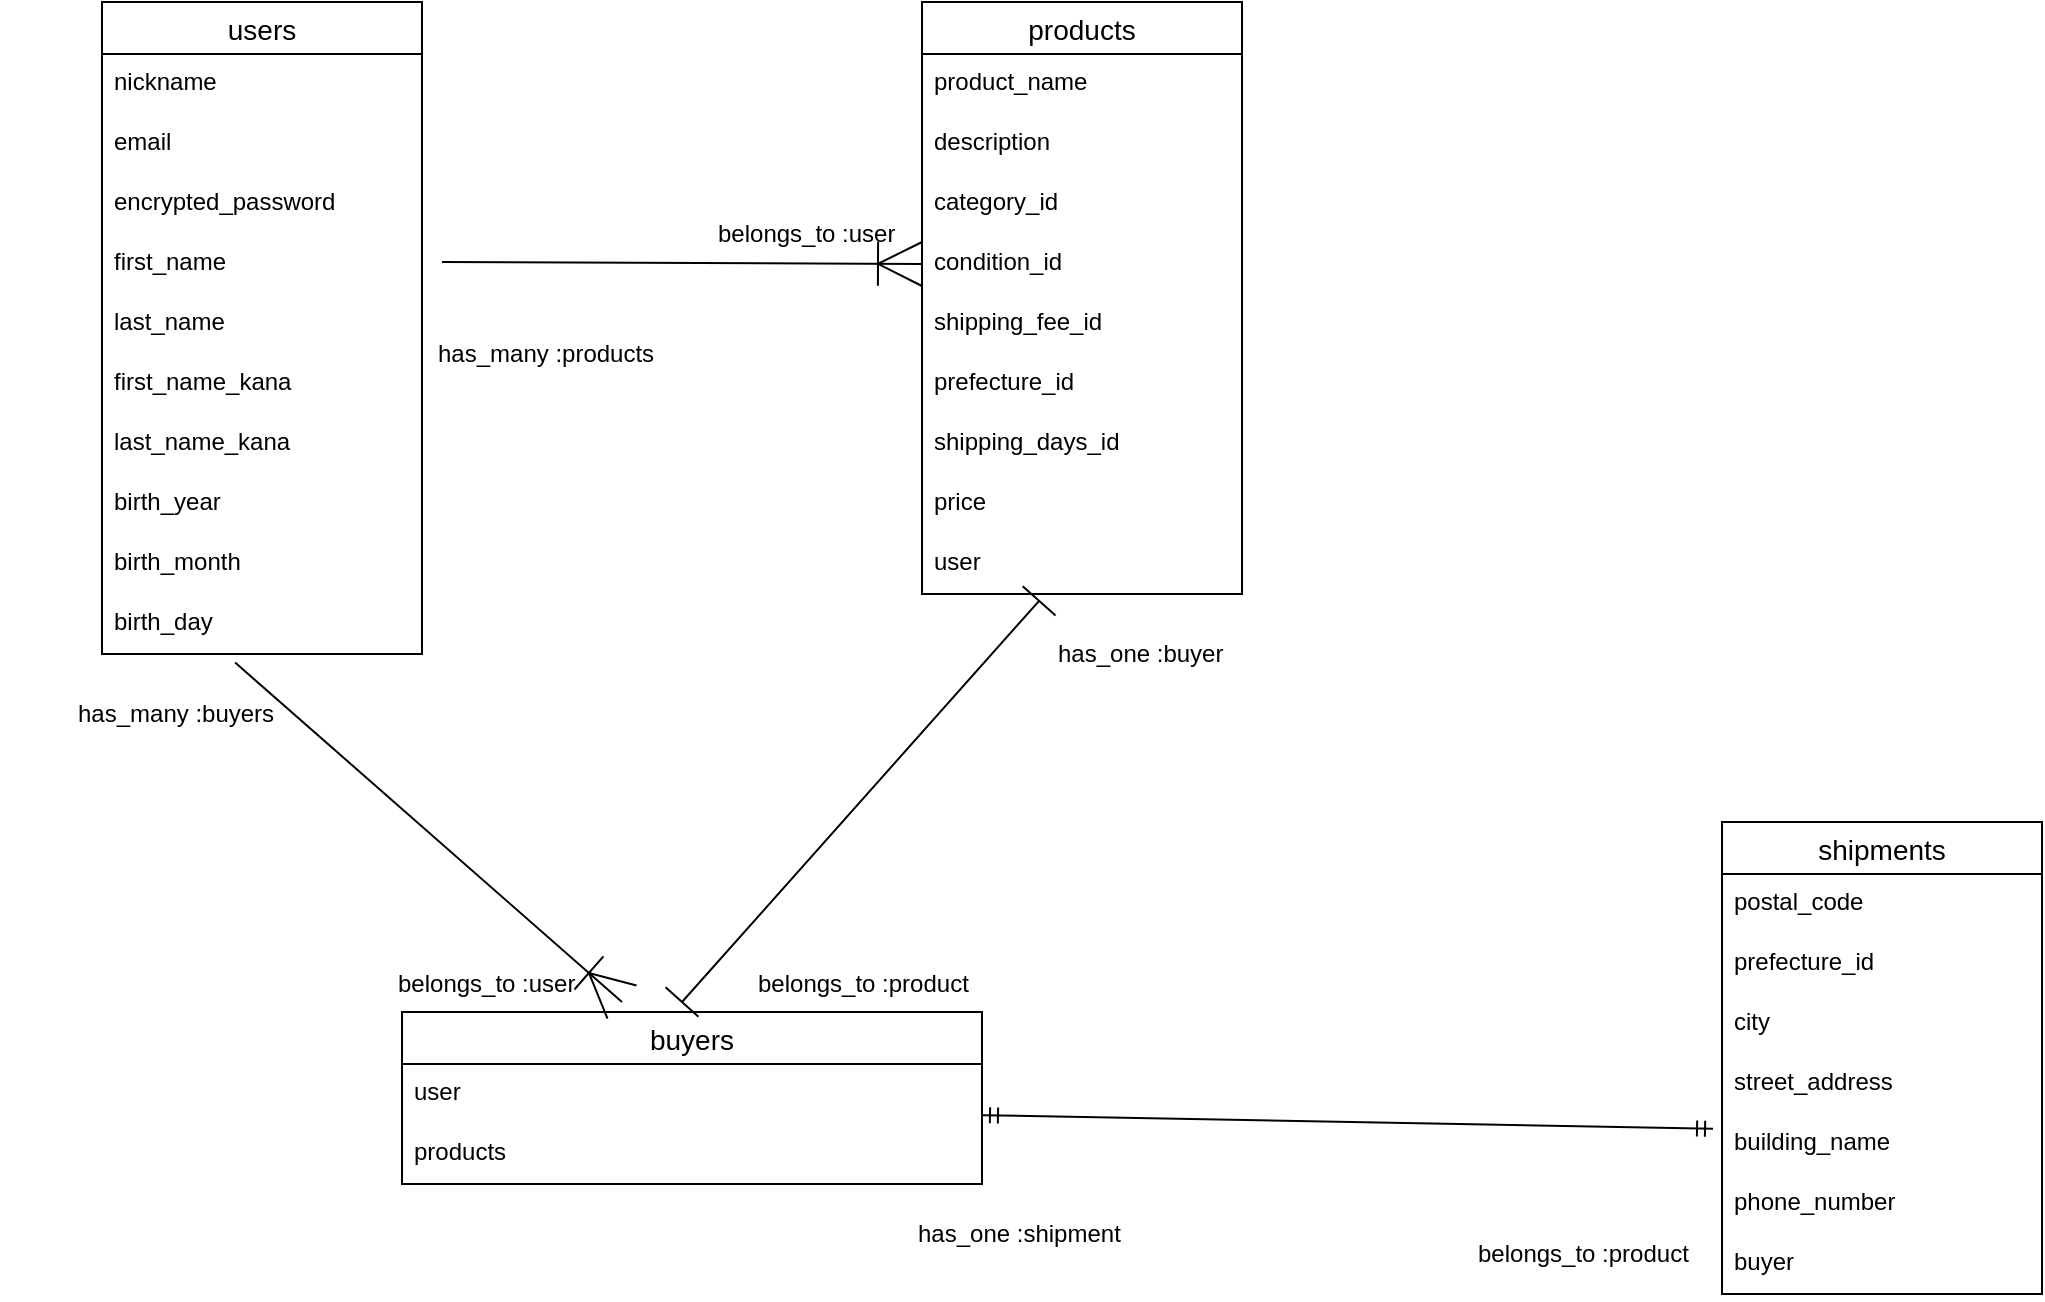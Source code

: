 <mxfile>
    <diagram id="buaZkJLpqTW6V9GyLqhU" name="ページ1">
        <mxGraphModel dx="523" dy="523" grid="1" gridSize="10" guides="1" tooltips="1" connect="1" arrows="1" fold="1" page="1" pageScale="1" pageWidth="827" pageHeight="1169" math="0" shadow="0">
            <root>
                <mxCell id="0"/>
                <mxCell id="1" parent="0"/>
                <mxCell id="xbv15DCAmwEt1lMVuMEA-1" value="users" style="swimlane;fontStyle=0;childLayout=stackLayout;horizontal=1;startSize=26;horizontalStack=0;resizeParent=1;resizeParentMax=0;resizeLast=0;collapsible=1;marginBottom=0;align=center;fontSize=14;" vertex="1" parent="1">
                    <mxGeometry x="60" y="60" width="160" height="326" as="geometry"/>
                </mxCell>
                <mxCell id="xbv15DCAmwEt1lMVuMEA-3" value="nickname" style="text;strokeColor=none;fillColor=none;spacingLeft=4;spacingRight=4;overflow=hidden;rotatable=0;points=[[0,0.5],[1,0.5]];portConstraint=eastwest;fontSize=12;" vertex="1" parent="xbv15DCAmwEt1lMVuMEA-1">
                    <mxGeometry y="26" width="160" height="30" as="geometry"/>
                </mxCell>
                <mxCell id="xbv15DCAmwEt1lMVuMEA-4" value="email" style="text;strokeColor=none;fillColor=none;spacingLeft=4;spacingRight=4;overflow=hidden;rotatable=0;points=[[0,0.5],[1,0.5]];portConstraint=eastwest;fontSize=12;" vertex="1" parent="xbv15DCAmwEt1lMVuMEA-1">
                    <mxGeometry y="56" width="160" height="30" as="geometry"/>
                </mxCell>
                <mxCell id="xbv15DCAmwEt1lMVuMEA-17" value="encrypted_password" style="text;strokeColor=none;fillColor=none;spacingLeft=4;spacingRight=4;overflow=hidden;rotatable=0;points=[[0,0.5],[1,0.5]];portConstraint=eastwest;fontSize=12;" vertex="1" parent="xbv15DCAmwEt1lMVuMEA-1">
                    <mxGeometry y="86" width="160" height="30" as="geometry"/>
                </mxCell>
                <mxCell id="xbv15DCAmwEt1lMVuMEA-19" value="first_name" style="text;strokeColor=none;fillColor=none;spacingLeft=4;spacingRight=4;overflow=hidden;rotatable=0;points=[[0,0.5],[1,0.5]];portConstraint=eastwest;fontSize=12;" vertex="1" parent="xbv15DCAmwEt1lMVuMEA-1">
                    <mxGeometry y="116" width="160" height="30" as="geometry"/>
                </mxCell>
                <mxCell id="xbv15DCAmwEt1lMVuMEA-16" value="last_name" style="text;strokeColor=none;fillColor=none;spacingLeft=4;spacingRight=4;overflow=hidden;rotatable=0;points=[[0,0.5],[1,0.5]];portConstraint=eastwest;fontSize=12;" vertex="1" parent="xbv15DCAmwEt1lMVuMEA-1">
                    <mxGeometry y="146" width="160" height="30" as="geometry"/>
                </mxCell>
                <mxCell id="xbv15DCAmwEt1lMVuMEA-15" value="first_name_kana " style="text;strokeColor=none;fillColor=none;spacingLeft=4;spacingRight=4;overflow=hidden;rotatable=0;points=[[0,0.5],[1,0.5]];portConstraint=eastwest;fontSize=12;" vertex="1" parent="xbv15DCAmwEt1lMVuMEA-1">
                    <mxGeometry y="176" width="160" height="30" as="geometry"/>
                </mxCell>
                <mxCell id="xbv15DCAmwEt1lMVuMEA-12" value="last_name_kana" style="text;strokeColor=none;fillColor=none;spacingLeft=4;spacingRight=4;overflow=hidden;rotatable=0;points=[[0,0.5],[1,0.5]];portConstraint=eastwest;fontSize=12;" vertex="1" parent="xbv15DCAmwEt1lMVuMEA-1">
                    <mxGeometry y="206" width="160" height="30" as="geometry"/>
                </mxCell>
                <mxCell id="xbv15DCAmwEt1lMVuMEA-13" value="birth_year" style="text;strokeColor=none;fillColor=none;spacingLeft=4;spacingRight=4;overflow=hidden;rotatable=0;points=[[0,0.5],[1,0.5]];portConstraint=eastwest;fontSize=12;" vertex="1" parent="xbv15DCAmwEt1lMVuMEA-1">
                    <mxGeometry y="236" width="160" height="30" as="geometry"/>
                </mxCell>
                <mxCell id="xbv15DCAmwEt1lMVuMEA-5" value="birth_month " style="text;strokeColor=none;fillColor=none;spacingLeft=4;spacingRight=4;overflow=hidden;rotatable=0;points=[[0,0.5],[1,0.5]];portConstraint=eastwest;fontSize=12;" vertex="1" parent="xbv15DCAmwEt1lMVuMEA-1">
                    <mxGeometry y="266" width="160" height="30" as="geometry"/>
                </mxCell>
                <mxCell id="xbv15DCAmwEt1lMVuMEA-23" value="birth_day" style="text;strokeColor=none;fillColor=none;spacingLeft=4;spacingRight=4;overflow=hidden;rotatable=0;points=[[0,0.5],[1,0.5]];portConstraint=eastwest;fontSize=12;" vertex="1" parent="xbv15DCAmwEt1lMVuMEA-1">
                    <mxGeometry y="296" width="160" height="30" as="geometry"/>
                </mxCell>
                <mxCell id="xbv15DCAmwEt1lMVuMEA-6" value="products" style="swimlane;fontStyle=0;childLayout=stackLayout;horizontal=1;startSize=26;horizontalStack=0;resizeParent=1;resizeParentMax=0;resizeLast=0;collapsible=1;marginBottom=0;align=center;fontSize=14;" vertex="1" parent="1">
                    <mxGeometry x="470" y="60" width="160" height="296" as="geometry"/>
                </mxCell>
                <mxCell id="xbv15DCAmwEt1lMVuMEA-7" value="product_name" style="text;strokeColor=none;fillColor=none;spacingLeft=4;spacingRight=4;overflow=hidden;rotatable=0;points=[[0,0.5],[1,0.5]];portConstraint=eastwest;fontSize=12;" vertex="1" parent="xbv15DCAmwEt1lMVuMEA-6">
                    <mxGeometry y="26" width="160" height="30" as="geometry"/>
                </mxCell>
                <mxCell id="xbv15DCAmwEt1lMVuMEA-25" value="description" style="text;strokeColor=none;fillColor=none;spacingLeft=4;spacingRight=4;overflow=hidden;rotatable=0;points=[[0,0.5],[1,0.5]];portConstraint=eastwest;fontSize=12;" vertex="1" parent="xbv15DCAmwEt1lMVuMEA-6">
                    <mxGeometry y="56" width="160" height="30" as="geometry"/>
                </mxCell>
                <mxCell id="xbv15DCAmwEt1lMVuMEA-26" value="category_id " style="text;strokeColor=none;fillColor=none;spacingLeft=4;spacingRight=4;overflow=hidden;rotatable=0;points=[[0,0.5],[1,0.5]];portConstraint=eastwest;fontSize=12;" vertex="1" parent="xbv15DCAmwEt1lMVuMEA-6">
                    <mxGeometry y="86" width="160" height="30" as="geometry"/>
                </mxCell>
                <mxCell id="xbv15DCAmwEt1lMVuMEA-29" value="condition_id" style="text;strokeColor=none;fillColor=none;spacingLeft=4;spacingRight=4;overflow=hidden;rotatable=0;points=[[0,0.5],[1,0.5]];portConstraint=eastwest;fontSize=12;" vertex="1" parent="xbv15DCAmwEt1lMVuMEA-6">
                    <mxGeometry y="116" width="160" height="30" as="geometry"/>
                </mxCell>
                <mxCell id="xbv15DCAmwEt1lMVuMEA-28" value="shipping_fee_id" style="text;strokeColor=none;fillColor=none;spacingLeft=4;spacingRight=4;overflow=hidden;rotatable=0;points=[[0,0.5],[1,0.5]];portConstraint=eastwest;fontSize=12;" vertex="1" parent="xbv15DCAmwEt1lMVuMEA-6">
                    <mxGeometry y="146" width="160" height="30" as="geometry"/>
                </mxCell>
                <mxCell id="xbv15DCAmwEt1lMVuMEA-27" value="prefecture_id  " style="text;strokeColor=none;fillColor=none;spacingLeft=4;spacingRight=4;overflow=hidden;rotatable=0;points=[[0,0.5],[1,0.5]];portConstraint=eastwest;fontSize=12;" vertex="1" parent="xbv15DCAmwEt1lMVuMEA-6">
                    <mxGeometry y="176" width="160" height="30" as="geometry"/>
                </mxCell>
                <mxCell id="xbv15DCAmwEt1lMVuMEA-8" value="shipping_days_id" style="text;strokeColor=none;fillColor=none;spacingLeft=4;spacingRight=4;overflow=hidden;rotatable=0;points=[[0,0.5],[1,0.5]];portConstraint=eastwest;fontSize=12;" vertex="1" parent="xbv15DCAmwEt1lMVuMEA-6">
                    <mxGeometry y="206" width="160" height="30" as="geometry"/>
                </mxCell>
                <mxCell id="xbv15DCAmwEt1lMVuMEA-9" value="price" style="text;strokeColor=none;fillColor=none;spacingLeft=4;spacingRight=4;overflow=hidden;rotatable=0;points=[[0,0.5],[1,0.5]];portConstraint=eastwest;fontSize=12;" vertex="1" parent="xbv15DCAmwEt1lMVuMEA-6">
                    <mxGeometry y="236" width="160" height="30" as="geometry"/>
                </mxCell>
                <mxCell id="xbv15DCAmwEt1lMVuMEA-10" value="user" style="text;strokeColor=none;fillColor=none;spacingLeft=4;spacingRight=4;overflow=hidden;rotatable=0;points=[[0,0.5],[1,0.5]];portConstraint=eastwest;fontSize=12;" vertex="1" parent="xbv15DCAmwEt1lMVuMEA-6">
                    <mxGeometry y="266" width="160" height="30" as="geometry"/>
                </mxCell>
                <mxCell id="xbv15DCAmwEt1lMVuMEA-30" value="buyers" style="swimlane;fontStyle=0;childLayout=stackLayout;horizontal=1;startSize=26;horizontalStack=0;resizeParent=1;resizeParentMax=0;resizeLast=0;collapsible=1;marginBottom=0;align=center;fontSize=14;" vertex="1" parent="1">
                    <mxGeometry x="210" y="565" width="290" height="86" as="geometry"/>
                </mxCell>
                <mxCell id="xbv15DCAmwEt1lMVuMEA-31" value="user" style="text;strokeColor=none;fillColor=none;spacingLeft=4;spacingRight=4;overflow=hidden;rotatable=0;points=[[0,0.5],[1,0.5]];portConstraint=eastwest;fontSize=12;" vertex="1" parent="xbv15DCAmwEt1lMVuMEA-30">
                    <mxGeometry y="26" width="290" height="30" as="geometry"/>
                </mxCell>
                <mxCell id="xbv15DCAmwEt1lMVuMEA-32" value="products" style="text;strokeColor=none;fillColor=none;spacingLeft=4;spacingRight=4;overflow=hidden;rotatable=0;points=[[0,0.5],[1,0.5]];portConstraint=eastwest;fontSize=12;" vertex="1" parent="xbv15DCAmwEt1lMVuMEA-30">
                    <mxGeometry y="56" width="290" height="30" as="geometry"/>
                </mxCell>
                <mxCell id="xbv15DCAmwEt1lMVuMEA-36" value="shipments" style="swimlane;fontStyle=0;childLayout=stackLayout;horizontal=1;startSize=26;horizontalStack=0;resizeParent=1;resizeParentMax=0;resizeLast=0;collapsible=1;marginBottom=0;align=center;fontSize=14;" vertex="1" parent="1">
                    <mxGeometry x="870" y="470" width="160" height="236" as="geometry"/>
                </mxCell>
                <mxCell id="xbv15DCAmwEt1lMVuMEA-37" value="postal_code" style="text;strokeColor=none;fillColor=none;spacingLeft=4;spacingRight=4;overflow=hidden;rotatable=0;points=[[0,0.5],[1,0.5]];portConstraint=eastwest;fontSize=12;" vertex="1" parent="xbv15DCAmwEt1lMVuMEA-36">
                    <mxGeometry y="26" width="160" height="30" as="geometry"/>
                </mxCell>
                <mxCell id="xbv15DCAmwEt1lMVuMEA-42" value="prefecture_id" style="text;strokeColor=none;fillColor=none;spacingLeft=4;spacingRight=4;overflow=hidden;rotatable=0;points=[[0,0.5],[1,0.5]];portConstraint=eastwest;fontSize=12;" vertex="1" parent="xbv15DCAmwEt1lMVuMEA-36">
                    <mxGeometry y="56" width="160" height="30" as="geometry"/>
                </mxCell>
                <mxCell id="xbv15DCAmwEt1lMVuMEA-46" value="city" style="text;strokeColor=none;fillColor=none;spacingLeft=4;spacingRight=4;overflow=hidden;rotatable=0;points=[[0,0.5],[1,0.5]];portConstraint=eastwest;fontSize=12;" vertex="1" parent="xbv15DCAmwEt1lMVuMEA-36">
                    <mxGeometry y="86" width="160" height="30" as="geometry"/>
                </mxCell>
                <mxCell id="xbv15DCAmwEt1lMVuMEA-44" value="street_address" style="text;strokeColor=none;fillColor=none;spacingLeft=4;spacingRight=4;overflow=hidden;rotatable=0;points=[[0,0.5],[1,0.5]];portConstraint=eastwest;fontSize=12;" vertex="1" parent="xbv15DCAmwEt1lMVuMEA-36">
                    <mxGeometry y="116" width="160" height="30" as="geometry"/>
                </mxCell>
                <mxCell id="xbv15DCAmwEt1lMVuMEA-43" value="building_name" style="text;strokeColor=none;fillColor=none;spacingLeft=4;spacingRight=4;overflow=hidden;rotatable=0;points=[[0,0.5],[1,0.5]];portConstraint=eastwest;fontSize=12;" vertex="1" parent="xbv15DCAmwEt1lMVuMEA-36">
                    <mxGeometry y="146" width="160" height="30" as="geometry"/>
                </mxCell>
                <mxCell id="xbv15DCAmwEt1lMVuMEA-41" value="phone_number" style="text;strokeColor=none;fillColor=none;spacingLeft=4;spacingRight=4;overflow=hidden;rotatable=0;points=[[0,0.5],[1,0.5]];portConstraint=eastwest;fontSize=12;" vertex="1" parent="xbv15DCAmwEt1lMVuMEA-36">
                    <mxGeometry y="176" width="160" height="30" as="geometry"/>
                </mxCell>
                <mxCell id="xbv15DCAmwEt1lMVuMEA-39" value="buyer" style="text;strokeColor=none;fillColor=none;spacingLeft=4;spacingRight=4;overflow=hidden;rotatable=0;points=[[0,0.5],[1,0.5]];portConstraint=eastwest;fontSize=12;" vertex="1" parent="xbv15DCAmwEt1lMVuMEA-36">
                    <mxGeometry y="206" width="160" height="30" as="geometry"/>
                </mxCell>
                <mxCell id="xbv15DCAmwEt1lMVuMEA-47" value="" style="fontSize=12;html=1;endArrow=ERoneToMany;entryX=0;entryY=0.5;entryDx=0;entryDy=0;startSize=20;endSize=20;" edge="1" parent="1" target="xbv15DCAmwEt1lMVuMEA-29">
                    <mxGeometry width="100" height="100" relative="1" as="geometry">
                        <mxPoint x="230" y="190" as="sourcePoint"/>
                        <mxPoint x="441" y="230" as="targetPoint"/>
                    </mxGeometry>
                </mxCell>
                <mxCell id="xbv15DCAmwEt1lMVuMEA-48" value="" style="fontSize=12;html=1;endArrow=ERoneToMany;exitX=0.416;exitY=1.142;exitDx=0;exitDy=0;exitPerimeter=0;endSize=20;startSize=10;" edge="1" parent="1" source="xbv15DCAmwEt1lMVuMEA-23">
                    <mxGeometry width="100" height="100" relative="1" as="geometry">
                        <mxPoint x="350" y="450" as="sourcePoint"/>
                        <mxPoint x="320" y="560" as="targetPoint"/>
                    </mxGeometry>
                </mxCell>
                <mxCell id="xbv15DCAmwEt1lMVuMEA-49" value="" style="fontSize=12;html=1;endArrow=baseDash;startArrow=baseDash;entryX=0.366;entryY=1.114;entryDx=0;entryDy=0;entryPerimeter=0;startFill=0;endFill=0;endSize=20;startSize=20;" edge="1" parent="1" target="xbv15DCAmwEt1lMVuMEA-10">
                    <mxGeometry width="100" height="100" relative="1" as="geometry">
                        <mxPoint x="350" y="560" as="sourcePoint"/>
                        <mxPoint x="450" y="350" as="targetPoint"/>
                    </mxGeometry>
                </mxCell>
                <mxCell id="xbv15DCAmwEt1lMVuMEA-50" value="" style="fontSize=12;html=1;endArrow=ERmandOne;startArrow=ERmandOne;entryX=-0.028;entryY=0.247;entryDx=0;entryDy=0;entryPerimeter=0;" edge="1" parent="1" target="xbv15DCAmwEt1lMVuMEA-43">
                    <mxGeometry width="100" height="100" relative="1" as="geometry">
                        <mxPoint x="500" y="616.58" as="sourcePoint"/>
                        <mxPoint x="678.56" y="416.0" as="targetPoint"/>
                    </mxGeometry>
                </mxCell>
                <mxCell id="xbv15DCAmwEt1lMVuMEA-53" value="" style="shape=table;startSize=0;container=1;collapsible=1;childLayout=tableLayout;fixedRows=1;rowLines=0;fontStyle=0;align=center;resizeLast=1;strokeColor=none;fillColor=none;collapsible=0;" vertex="1" parent="1">
                    <mxGeometry x="190" y="220" width="180" height="30" as="geometry"/>
                </mxCell>
                <mxCell id="xbv15DCAmwEt1lMVuMEA-54" value="" style="shape=tableRow;horizontal=0;startSize=0;swimlaneHead=0;swimlaneBody=0;fillColor=none;collapsible=0;dropTarget=0;points=[[0,0.5],[1,0.5]];portConstraint=eastwest;top=0;left=0;right=0;bottom=0;" vertex="1" parent="xbv15DCAmwEt1lMVuMEA-53">
                    <mxGeometry width="180" height="30" as="geometry"/>
                </mxCell>
                <mxCell id="xbv15DCAmwEt1lMVuMEA-55" value="" style="shape=partialRectangle;connectable=0;fillColor=none;top=0;left=0;bottom=0;right=0;editable=1;overflow=hidden;" vertex="1" parent="xbv15DCAmwEt1lMVuMEA-54">
                    <mxGeometry width="30" height="30" as="geometry">
                        <mxRectangle width="30" height="30" as="alternateBounds"/>
                    </mxGeometry>
                </mxCell>
                <mxCell id="xbv15DCAmwEt1lMVuMEA-56" value="has_many :products" style="shape=partialRectangle;connectable=0;fillColor=none;top=0;left=0;bottom=0;right=0;align=left;spacingLeft=6;overflow=hidden;" vertex="1" parent="xbv15DCAmwEt1lMVuMEA-54">
                    <mxGeometry x="30" width="150" height="30" as="geometry">
                        <mxRectangle width="150" height="30" as="alternateBounds"/>
                    </mxGeometry>
                </mxCell>
                <mxCell id="xbv15DCAmwEt1lMVuMEA-57" value="" style="shape=table;startSize=0;container=1;collapsible=1;childLayout=tableLayout;fixedRows=1;rowLines=0;fontStyle=0;align=center;resizeLast=1;strokeColor=none;fillColor=none;collapsible=0;" vertex="1" parent="1">
                    <mxGeometry x="10" y="400" width="180" height="30" as="geometry"/>
                </mxCell>
                <mxCell id="xbv15DCAmwEt1lMVuMEA-58" value="" style="shape=tableRow;horizontal=0;startSize=0;swimlaneHead=0;swimlaneBody=0;fillColor=none;collapsible=0;dropTarget=0;points=[[0,0.5],[1,0.5]];portConstraint=eastwest;top=0;left=0;right=0;bottom=0;" vertex="1" parent="xbv15DCAmwEt1lMVuMEA-57">
                    <mxGeometry width="180" height="30" as="geometry"/>
                </mxCell>
                <mxCell id="xbv15DCAmwEt1lMVuMEA-59" value="" style="shape=partialRectangle;connectable=0;fillColor=none;top=0;left=0;bottom=0;right=0;editable=1;overflow=hidden;" vertex="1" parent="xbv15DCAmwEt1lMVuMEA-58">
                    <mxGeometry width="30" height="30" as="geometry">
                        <mxRectangle width="30" height="30" as="alternateBounds"/>
                    </mxGeometry>
                </mxCell>
                <mxCell id="xbv15DCAmwEt1lMVuMEA-60" value="has_many :buyers" style="shape=partialRectangle;connectable=0;fillColor=none;top=0;left=0;bottom=0;right=0;align=left;spacingLeft=6;overflow=hidden;" vertex="1" parent="xbv15DCAmwEt1lMVuMEA-58">
                    <mxGeometry x="30" width="150" height="30" as="geometry">
                        <mxRectangle width="150" height="30" as="alternateBounds"/>
                    </mxGeometry>
                </mxCell>
                <mxCell id="xbv15DCAmwEt1lMVuMEA-61" value="" style="shape=table;startSize=0;container=1;collapsible=1;childLayout=tableLayout;fixedRows=1;rowLines=0;fontStyle=0;align=center;resizeLast=1;strokeColor=none;fillColor=none;collapsible=0;" vertex="1" parent="1">
                    <mxGeometry x="300" y="160" width="180" height="30" as="geometry"/>
                </mxCell>
                <mxCell id="xbv15DCAmwEt1lMVuMEA-62" value="" style="shape=tableRow;horizontal=0;startSize=0;swimlaneHead=0;swimlaneBody=0;fillColor=none;collapsible=0;dropTarget=0;points=[[0,0.5],[1,0.5]];portConstraint=eastwest;top=0;left=0;right=0;bottom=0;" vertex="1" parent="xbv15DCAmwEt1lMVuMEA-61">
                    <mxGeometry width="180" height="30" as="geometry"/>
                </mxCell>
                <mxCell id="xbv15DCAmwEt1lMVuMEA-63" value="" style="shape=partialRectangle;connectable=0;fillColor=none;top=0;left=0;bottom=0;right=0;editable=1;overflow=hidden;" vertex="1" parent="xbv15DCAmwEt1lMVuMEA-62">
                    <mxGeometry width="60" height="30" as="geometry">
                        <mxRectangle width="60" height="30" as="alternateBounds"/>
                    </mxGeometry>
                </mxCell>
                <mxCell id="xbv15DCAmwEt1lMVuMEA-64" value="belongs_to :user" style="shape=partialRectangle;connectable=0;fillColor=none;top=0;left=0;bottom=0;right=0;align=left;spacingLeft=6;overflow=hidden;" vertex="1" parent="xbv15DCAmwEt1lMVuMEA-62">
                    <mxGeometry x="60" width="120" height="30" as="geometry">
                        <mxRectangle width="120" height="30" as="alternateBounds"/>
                    </mxGeometry>
                </mxCell>
                <mxCell id="xbv15DCAmwEt1lMVuMEA-65" value="" style="shape=table;startSize=0;container=1;collapsible=1;childLayout=tableLayout;fixedRows=1;rowLines=0;fontStyle=0;align=center;resizeLast=1;strokeColor=none;fillColor=none;collapsible=0;" vertex="1" parent="1">
                    <mxGeometry x="170" y="535" width="140" height="30" as="geometry"/>
                </mxCell>
                <mxCell id="xbv15DCAmwEt1lMVuMEA-66" value="" style="shape=tableRow;horizontal=0;startSize=0;swimlaneHead=0;swimlaneBody=0;fillColor=none;collapsible=0;dropTarget=0;points=[[0,0.5],[1,0.5]];portConstraint=eastwest;top=0;left=0;right=0;bottom=0;" vertex="1" parent="xbv15DCAmwEt1lMVuMEA-65">
                    <mxGeometry width="140" height="30" as="geometry"/>
                </mxCell>
                <mxCell id="xbv15DCAmwEt1lMVuMEA-67" value="" style="shape=partialRectangle;connectable=0;fillColor=none;top=0;left=0;bottom=0;right=0;editable=1;overflow=hidden;" vertex="1" parent="xbv15DCAmwEt1lMVuMEA-66">
                    <mxGeometry width="30" height="30" as="geometry">
                        <mxRectangle width="30" height="30" as="alternateBounds"/>
                    </mxGeometry>
                </mxCell>
                <mxCell id="xbv15DCAmwEt1lMVuMEA-68" value="belongs_to :user" style="shape=partialRectangle;connectable=0;fillColor=none;top=0;left=0;bottom=0;right=0;align=left;spacingLeft=6;overflow=hidden;" vertex="1" parent="xbv15DCAmwEt1lMVuMEA-66">
                    <mxGeometry x="30" width="110" height="30" as="geometry">
                        <mxRectangle width="110" height="30" as="alternateBounds"/>
                    </mxGeometry>
                </mxCell>
                <mxCell id="xbv15DCAmwEt1lMVuMEA-70" value="" style="shape=table;startSize=0;container=1;collapsible=1;childLayout=tableLayout;fixedRows=1;rowLines=0;fontStyle=0;align=center;resizeLast=1;strokeColor=none;fillColor=none;collapsible=0;" vertex="1" parent="1">
                    <mxGeometry x="350" y="535" width="180" height="30" as="geometry"/>
                </mxCell>
                <mxCell id="xbv15DCAmwEt1lMVuMEA-71" value="" style="shape=tableRow;horizontal=0;startSize=0;swimlaneHead=0;swimlaneBody=0;fillColor=none;collapsible=0;dropTarget=0;points=[[0,0.5],[1,0.5]];portConstraint=eastwest;top=0;left=0;right=0;bottom=0;" vertex="1" parent="xbv15DCAmwEt1lMVuMEA-70">
                    <mxGeometry width="180" height="30" as="geometry"/>
                </mxCell>
                <mxCell id="xbv15DCAmwEt1lMVuMEA-72" value="" style="shape=partialRectangle;connectable=0;fillColor=none;top=0;left=0;bottom=0;right=0;editable=1;overflow=hidden;" vertex="1" parent="xbv15DCAmwEt1lMVuMEA-71">
                    <mxGeometry width="30" height="30" as="geometry">
                        <mxRectangle width="30" height="30" as="alternateBounds"/>
                    </mxGeometry>
                </mxCell>
                <mxCell id="xbv15DCAmwEt1lMVuMEA-73" value="belongs_to :product" style="shape=partialRectangle;connectable=0;fillColor=none;top=0;left=0;bottom=0;right=0;align=left;spacingLeft=6;overflow=hidden;" vertex="1" parent="xbv15DCAmwEt1lMVuMEA-71">
                    <mxGeometry x="30" width="150" height="30" as="geometry">
                        <mxRectangle width="150" height="30" as="alternateBounds"/>
                    </mxGeometry>
                </mxCell>
                <mxCell id="xbv15DCAmwEt1lMVuMEA-74" value="" style="shape=table;startSize=0;container=1;collapsible=1;childLayout=tableLayout;fixedRows=1;rowLines=0;fontStyle=0;align=center;resizeLast=1;strokeColor=none;fillColor=none;collapsible=0;" vertex="1" parent="1">
                    <mxGeometry x="500" y="370" width="180" height="30" as="geometry"/>
                </mxCell>
                <mxCell id="xbv15DCAmwEt1lMVuMEA-75" value="" style="shape=tableRow;horizontal=0;startSize=0;swimlaneHead=0;swimlaneBody=0;fillColor=none;collapsible=0;dropTarget=0;points=[[0,0.5],[1,0.5]];portConstraint=eastwest;top=0;left=0;right=0;bottom=0;" vertex="1" parent="xbv15DCAmwEt1lMVuMEA-74">
                    <mxGeometry width="180" height="30" as="geometry"/>
                </mxCell>
                <mxCell id="xbv15DCAmwEt1lMVuMEA-76" value="" style="shape=partialRectangle;connectable=0;fillColor=none;top=0;left=0;bottom=0;right=0;editable=1;overflow=hidden;" vertex="1" parent="xbv15DCAmwEt1lMVuMEA-75">
                    <mxGeometry width="30" height="30" as="geometry">
                        <mxRectangle width="30" height="30" as="alternateBounds"/>
                    </mxGeometry>
                </mxCell>
                <mxCell id="xbv15DCAmwEt1lMVuMEA-77" value="has_one :buyer" style="shape=partialRectangle;connectable=0;fillColor=none;top=0;left=0;bottom=0;right=0;align=left;spacingLeft=6;overflow=hidden;" vertex="1" parent="xbv15DCAmwEt1lMVuMEA-75">
                    <mxGeometry x="30" width="150" height="30" as="geometry">
                        <mxRectangle width="150" height="30" as="alternateBounds"/>
                    </mxGeometry>
                </mxCell>
                <mxCell id="xbv15DCAmwEt1lMVuMEA-78" value="" style="shape=table;startSize=0;container=1;collapsible=1;childLayout=tableLayout;fixedRows=1;rowLines=0;fontStyle=0;align=center;resizeLast=1;strokeColor=none;fillColor=none;collapsible=0;" vertex="1" parent="1">
                    <mxGeometry x="710" y="670" width="180" height="30" as="geometry"/>
                </mxCell>
                <mxCell id="xbv15DCAmwEt1lMVuMEA-79" value="" style="shape=tableRow;horizontal=0;startSize=0;swimlaneHead=0;swimlaneBody=0;fillColor=none;collapsible=0;dropTarget=0;points=[[0,0.5],[1,0.5]];portConstraint=eastwest;top=0;left=0;right=0;bottom=0;" vertex="1" parent="xbv15DCAmwEt1lMVuMEA-78">
                    <mxGeometry width="180" height="30" as="geometry"/>
                </mxCell>
                <mxCell id="xbv15DCAmwEt1lMVuMEA-80" value="" style="shape=partialRectangle;connectable=0;fillColor=none;top=0;left=0;bottom=0;right=0;editable=1;overflow=hidden;" vertex="1" parent="xbv15DCAmwEt1lMVuMEA-79">
                    <mxGeometry width="30" height="30" as="geometry">
                        <mxRectangle width="30" height="30" as="alternateBounds"/>
                    </mxGeometry>
                </mxCell>
                <mxCell id="xbv15DCAmwEt1lMVuMEA-81" value="belongs_to :product" style="shape=partialRectangle;connectable=0;fillColor=none;top=0;left=0;bottom=0;right=0;align=left;spacingLeft=6;overflow=hidden;" vertex="1" parent="xbv15DCAmwEt1lMVuMEA-79">
                    <mxGeometry x="30" width="150" height="30" as="geometry">
                        <mxRectangle width="150" height="30" as="alternateBounds"/>
                    </mxGeometry>
                </mxCell>
                <mxCell id="xbv15DCAmwEt1lMVuMEA-83" value="" style="shape=table;startSize=0;container=1;collapsible=1;childLayout=tableLayout;fixedRows=1;rowLines=0;fontStyle=0;align=center;resizeLast=1;strokeColor=none;fillColor=none;collapsible=0;" vertex="1" parent="1">
                    <mxGeometry x="430" y="660" width="180" height="30" as="geometry"/>
                </mxCell>
                <mxCell id="xbv15DCAmwEt1lMVuMEA-84" value="" style="shape=tableRow;horizontal=0;startSize=0;swimlaneHead=0;swimlaneBody=0;fillColor=none;collapsible=0;dropTarget=0;points=[[0,0.5],[1,0.5]];portConstraint=eastwest;top=0;left=0;right=0;bottom=0;" vertex="1" parent="xbv15DCAmwEt1lMVuMEA-83">
                    <mxGeometry width="180" height="30" as="geometry"/>
                </mxCell>
                <mxCell id="xbv15DCAmwEt1lMVuMEA-85" value="" style="shape=partialRectangle;connectable=0;fillColor=none;top=0;left=0;bottom=0;right=0;editable=1;overflow=hidden;" vertex="1" parent="xbv15DCAmwEt1lMVuMEA-84">
                    <mxGeometry width="30" height="30" as="geometry">
                        <mxRectangle width="30" height="30" as="alternateBounds"/>
                    </mxGeometry>
                </mxCell>
                <mxCell id="xbv15DCAmwEt1lMVuMEA-86" value="has_one :shipment" style="shape=partialRectangle;connectable=0;fillColor=none;top=0;left=0;bottom=0;right=0;align=left;spacingLeft=6;overflow=hidden;" vertex="1" parent="xbv15DCAmwEt1lMVuMEA-84">
                    <mxGeometry x="30" width="150" height="30" as="geometry">
                        <mxRectangle width="150" height="30" as="alternateBounds"/>
                    </mxGeometry>
                </mxCell>
            </root>
        </mxGraphModel>
    </diagram>
</mxfile>